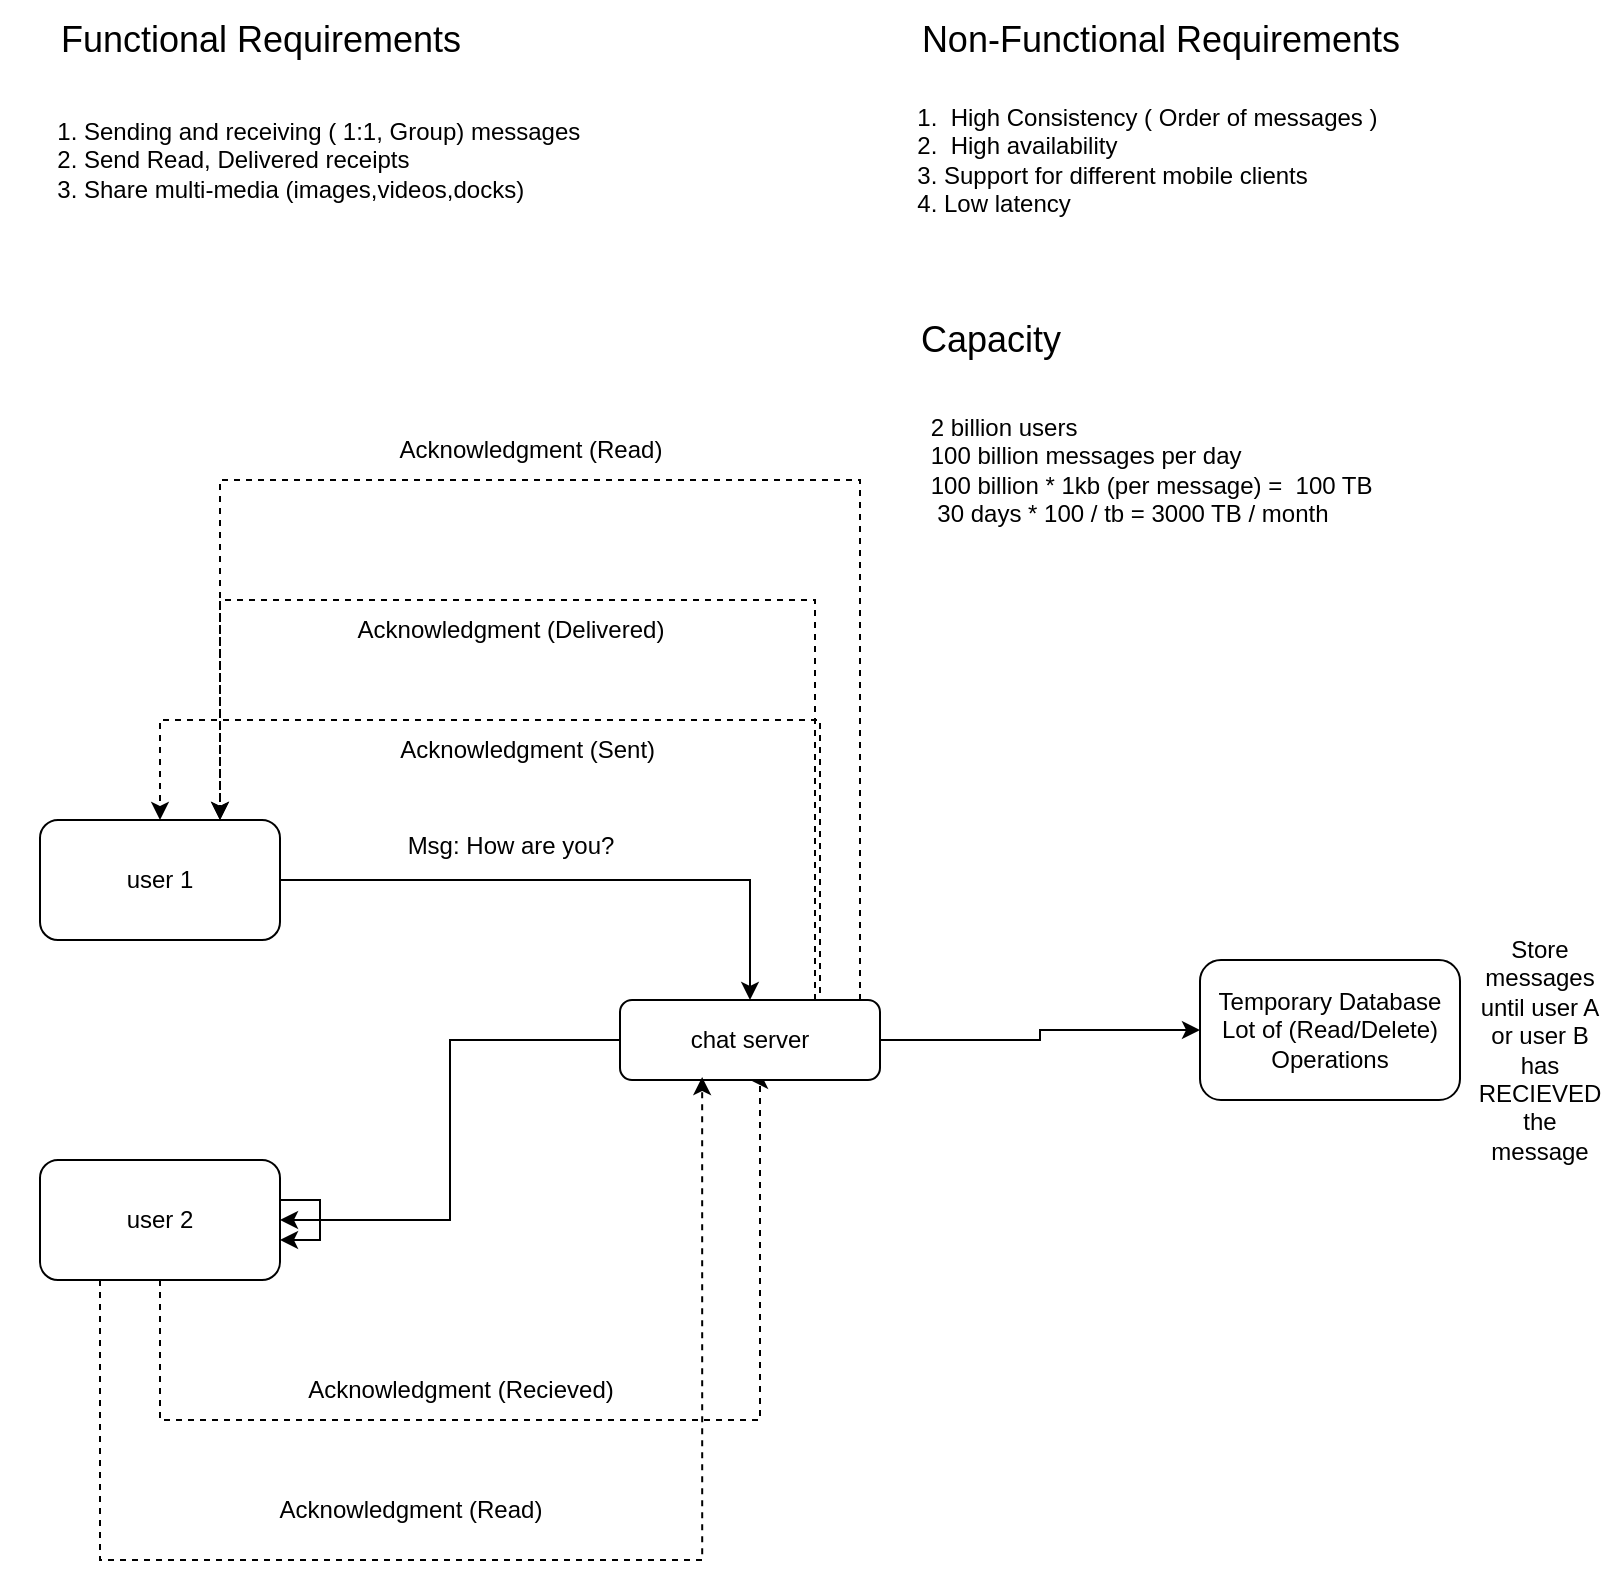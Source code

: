 <mxfile version="23.1.1" type="github">
  <diagram name="Page-1" id="kY52hed1gPfC5JKr7Pti">
    <mxGraphModel dx="2607" dy="1065" grid="1" gridSize="10" guides="1" tooltips="1" connect="1" arrows="1" fold="1" page="1" pageScale="1" pageWidth="827" pageHeight="1169" math="0" shadow="0">
      <root>
        <mxCell id="0" />
        <mxCell id="1" parent="0" />
        <mxCell id="-a9tqzKvRjELBJZRUCe9-1" value="&lt;font style=&quot;font-size: 18px;&quot;&gt;Functional Requirements&lt;/font&gt;" style="text;html=1;align=center;verticalAlign=middle;resizable=0;points=[];autosize=1;strokeColor=none;fillColor=none;" vertex="1" parent="1">
          <mxGeometry x="40" y="40" width="220" height="40" as="geometry" />
        </mxCell>
        <mxCell id="-a9tqzKvRjELBJZRUCe9-2" value="&lt;font style=&quot;font-size: 18px;&quot;&gt;Non-Functional Requirements&lt;/font&gt;" style="text;html=1;align=center;verticalAlign=middle;resizable=0;points=[];autosize=1;strokeColor=none;fillColor=none;" vertex="1" parent="1">
          <mxGeometry x="470" y="40" width="260" height="40" as="geometry" />
        </mxCell>
        <mxCell id="-a9tqzKvRjELBJZRUCe9-3" value="&lt;ol&gt;&lt;li&gt;Sending and receiving ( 1:1, Group) messages&lt;/li&gt;&lt;li&gt;Send Read, Delivered receipts&amp;nbsp;&lt;/li&gt;&lt;li style=&quot;&quot;&gt;Share multi-media (images,videos,docks)&lt;/li&gt;&lt;/ol&gt;" style="text;html=1;align=left;verticalAlign=middle;resizable=0;points=[];autosize=1;strokeColor=none;fillColor=none;" vertex="1" parent="1">
          <mxGeometry x="20" y="80" width="310" height="80" as="geometry" />
        </mxCell>
        <mxCell id="-a9tqzKvRjELBJZRUCe9-4" value="&lt;ol&gt;&lt;li&gt;&amp;nbsp;High Consistency ( Order of messages )&amp;nbsp;&lt;/li&gt;&lt;li&gt;&amp;nbsp;High availability&lt;/li&gt;&lt;li&gt;Support for different mobile clients&lt;/li&gt;&lt;li&gt;Low latency&lt;/li&gt;&lt;/ol&gt;" style="text;html=1;align=left;verticalAlign=middle;resizable=0;points=[];autosize=1;strokeColor=none;fillColor=none;" vertex="1" parent="1">
          <mxGeometry x="450" y="70" width="280" height="100" as="geometry" />
        </mxCell>
        <mxCell id="-a9tqzKvRjELBJZRUCe9-6" value="&lt;font style=&quot;font-size: 18px;&quot;&gt;Capacity&lt;/font&gt;" style="text;html=1;align=center;verticalAlign=middle;resizable=0;points=[];autosize=1;strokeColor=none;fillColor=none;" vertex="1" parent="1">
          <mxGeometry x="470" y="190" width="90" height="40" as="geometry" />
        </mxCell>
        <mxCell id="-a9tqzKvRjELBJZRUCe9-7" value="&amp;nbsp; &amp;nbsp; &amp;nbsp; &amp;nbsp; &amp;nbsp; 2 billion users&lt;br&gt;&amp;nbsp; &amp;nbsp; &amp;nbsp; &amp;nbsp; &amp;nbsp; 100 billion messages per day&lt;br&gt;&amp;nbsp; &amp;nbsp; &amp;nbsp; &amp;nbsp; &amp;nbsp; 100 billion * 1kb (per message) =&amp;nbsp; 100 TB&lt;br&gt;&amp;nbsp; &amp;nbsp; &amp;nbsp; &amp;nbsp; &amp;nbsp; &amp;nbsp;30 days * 100 / tb = 3000 TB / month&amp;nbsp;" style="text;html=1;align=left;verticalAlign=middle;resizable=0;points=[];autosize=1;strokeColor=none;fillColor=none;" vertex="1" parent="1">
          <mxGeometry x="450" y="240" width="280" height="70" as="geometry" />
        </mxCell>
        <mxCell id="-a9tqzKvRjELBJZRUCe9-12" style="edgeStyle=orthogonalEdgeStyle;rounded=0;orthogonalLoop=1;jettySize=auto;html=1;" edge="1" parent="1" source="-a9tqzKvRjELBJZRUCe9-9" target="-a9tqzKvRjELBJZRUCe9-11">
          <mxGeometry relative="1" as="geometry" />
        </mxCell>
        <mxCell id="-a9tqzKvRjELBJZRUCe9-9" value="user 1" style="rounded=1;whiteSpace=wrap;html=1;" vertex="1" parent="1">
          <mxGeometry x="40" y="450" width="120" height="60" as="geometry" />
        </mxCell>
        <mxCell id="-a9tqzKvRjELBJZRUCe9-21" style="edgeStyle=orthogonalEdgeStyle;rounded=0;orthogonalLoop=1;jettySize=auto;html=1;entryX=0.5;entryY=1;entryDx=0;entryDy=0;dashed=1;" edge="1" parent="1" source="-a9tqzKvRjELBJZRUCe9-10" target="-a9tqzKvRjELBJZRUCe9-11">
          <mxGeometry relative="1" as="geometry">
            <Array as="points">
              <mxPoint x="100" y="750" />
              <mxPoint x="400" y="750" />
            </Array>
          </mxGeometry>
        </mxCell>
        <mxCell id="-a9tqzKvRjELBJZRUCe9-10" value="user 2" style="rounded=1;whiteSpace=wrap;html=1;" vertex="1" parent="1">
          <mxGeometry x="40" y="620" width="120" height="60" as="geometry" />
        </mxCell>
        <mxCell id="-a9tqzKvRjELBJZRUCe9-13" style="edgeStyle=orthogonalEdgeStyle;rounded=0;orthogonalLoop=1;jettySize=auto;html=1;entryX=1;entryY=0.5;entryDx=0;entryDy=0;" edge="1" parent="1" source="-a9tqzKvRjELBJZRUCe9-11" target="-a9tqzKvRjELBJZRUCe9-10">
          <mxGeometry relative="1" as="geometry" />
        </mxCell>
        <mxCell id="-a9tqzKvRjELBJZRUCe9-16" style="edgeStyle=orthogonalEdgeStyle;rounded=0;orthogonalLoop=1;jettySize=auto;html=1;" edge="1" parent="1" source="-a9tqzKvRjELBJZRUCe9-11" target="-a9tqzKvRjELBJZRUCe9-15">
          <mxGeometry relative="1" as="geometry" />
        </mxCell>
        <mxCell id="-a9tqzKvRjELBJZRUCe9-18" style="edgeStyle=orthogonalEdgeStyle;rounded=0;orthogonalLoop=1;jettySize=auto;html=1;exitX=0.75;exitY=0;exitDx=0;exitDy=0;entryX=0.5;entryY=0;entryDx=0;entryDy=0;dashed=1;" edge="1" parent="1" source="-a9tqzKvRjELBJZRUCe9-11" target="-a9tqzKvRjELBJZRUCe9-9">
          <mxGeometry relative="1" as="geometry">
            <Array as="points">
              <mxPoint x="430" y="400" />
              <mxPoint x="100" y="400" />
            </Array>
          </mxGeometry>
        </mxCell>
        <mxCell id="-a9tqzKvRjELBJZRUCe9-23" style="edgeStyle=orthogonalEdgeStyle;rounded=0;orthogonalLoop=1;jettySize=auto;html=1;exitX=0.75;exitY=0;exitDx=0;exitDy=0;entryX=0.75;entryY=0;entryDx=0;entryDy=0;dashed=1;" edge="1" parent="1" source="-a9tqzKvRjELBJZRUCe9-11" target="-a9tqzKvRjELBJZRUCe9-9">
          <mxGeometry relative="1" as="geometry">
            <Array as="points">
              <mxPoint x="428" y="340" />
              <mxPoint x="130" y="340" />
            </Array>
          </mxGeometry>
        </mxCell>
        <mxCell id="-a9tqzKvRjELBJZRUCe9-34" style="edgeStyle=orthogonalEdgeStyle;rounded=0;orthogonalLoop=1;jettySize=auto;html=1;entryX=0.75;entryY=0;entryDx=0;entryDy=0;dashed=1;" edge="1" parent="1" source="-a9tqzKvRjELBJZRUCe9-11" target="-a9tqzKvRjELBJZRUCe9-9">
          <mxGeometry relative="1" as="geometry">
            <Array as="points">
              <mxPoint x="450" y="280" />
              <mxPoint x="130" y="280" />
            </Array>
          </mxGeometry>
        </mxCell>
        <mxCell id="-a9tqzKvRjELBJZRUCe9-11" value="chat server" style="rounded=1;whiteSpace=wrap;html=1;" vertex="1" parent="1">
          <mxGeometry x="330" y="540" width="130" height="40" as="geometry" />
        </mxCell>
        <mxCell id="-a9tqzKvRjELBJZRUCe9-14" style="edgeStyle=orthogonalEdgeStyle;rounded=0;orthogonalLoop=1;jettySize=auto;html=1;exitX=0.5;exitY=1;exitDx=0;exitDy=0;" edge="1" parent="1" source="-a9tqzKvRjELBJZRUCe9-9" target="-a9tqzKvRjELBJZRUCe9-9">
          <mxGeometry relative="1" as="geometry" />
        </mxCell>
        <mxCell id="-a9tqzKvRjELBJZRUCe9-15" value="Temporary Database&lt;br&gt;Lot of (Read/Delete)&lt;br&gt;Operations" style="rounded=1;whiteSpace=wrap;html=1;" vertex="1" parent="1">
          <mxGeometry x="620" y="520" width="130" height="70" as="geometry" />
        </mxCell>
        <mxCell id="-a9tqzKvRjELBJZRUCe9-17" value="Msg: How are you?" style="text;html=1;align=center;verticalAlign=middle;resizable=0;points=[];autosize=1;strokeColor=none;fillColor=none;" vertex="1" parent="1">
          <mxGeometry x="210" y="448" width="130" height="30" as="geometry" />
        </mxCell>
        <mxCell id="-a9tqzKvRjELBJZRUCe9-19" value="Acknowledgment (Sent)&amp;nbsp;" style="text;html=1;align=center;verticalAlign=middle;resizable=0;points=[];autosize=1;strokeColor=none;fillColor=none;" vertex="1" parent="1">
          <mxGeometry x="210" y="400" width="150" height="30" as="geometry" />
        </mxCell>
        <mxCell id="-a9tqzKvRjELBJZRUCe9-22" value="Acknowledgment&amp;nbsp;(Recieved)" style="text;html=1;align=center;verticalAlign=middle;resizable=0;points=[];autosize=1;strokeColor=none;fillColor=none;" vertex="1" parent="1">
          <mxGeometry x="160" y="720" width="180" height="30" as="geometry" />
        </mxCell>
        <mxCell id="-a9tqzKvRjELBJZRUCe9-24" value="Acknowledgment (Delivered)" style="text;html=1;align=center;verticalAlign=middle;resizable=0;points=[];autosize=1;strokeColor=none;fillColor=none;" vertex="1" parent="1">
          <mxGeometry x="185" y="340" width="180" height="30" as="geometry" />
        </mxCell>
        <mxCell id="-a9tqzKvRjELBJZRUCe9-26" style="edgeStyle=orthogonalEdgeStyle;rounded=0;orthogonalLoop=1;jettySize=auto;html=1;" edge="1" parent="1" source="-a9tqzKvRjELBJZRUCe9-10" target="-a9tqzKvRjELBJZRUCe9-10">
          <mxGeometry relative="1" as="geometry" />
        </mxCell>
        <mxCell id="-a9tqzKvRjELBJZRUCe9-27" style="edgeStyle=orthogonalEdgeStyle;rounded=0;orthogonalLoop=1;jettySize=auto;html=1;exitX=0.25;exitY=1;exitDx=0;exitDy=0;entryX=0.316;entryY=0.964;entryDx=0;entryDy=0;entryPerimeter=0;dashed=1;" edge="1" parent="1" source="-a9tqzKvRjELBJZRUCe9-10" target="-a9tqzKvRjELBJZRUCe9-11">
          <mxGeometry relative="1" as="geometry">
            <Array as="points">
              <mxPoint x="70" y="820" />
              <mxPoint x="371" y="820" />
            </Array>
          </mxGeometry>
        </mxCell>
        <mxCell id="-a9tqzKvRjELBJZRUCe9-28" value="Acknowledgment&amp;nbsp;(Read)" style="text;html=1;align=center;verticalAlign=middle;resizable=0;points=[];autosize=1;strokeColor=none;fillColor=none;" vertex="1" parent="1">
          <mxGeometry x="150" y="780" width="150" height="30" as="geometry" />
        </mxCell>
        <mxCell id="-a9tqzKvRjELBJZRUCe9-31" value="Acknowledgment&amp;nbsp;(Read)" style="text;html=1;align=center;verticalAlign=middle;resizable=0;points=[];autosize=1;strokeColor=none;fillColor=none;" vertex="1" parent="1">
          <mxGeometry x="210" y="250" width="150" height="30" as="geometry" />
        </mxCell>
        <mxCell id="-a9tqzKvRjELBJZRUCe9-35" value="Store messages until user A or user B has RECIEVED the message" style="text;html=1;strokeColor=none;fillColor=none;align=center;verticalAlign=middle;whiteSpace=wrap;rounded=0;" vertex="1" parent="1">
          <mxGeometry x="760" y="550" width="60" height="30" as="geometry" />
        </mxCell>
      </root>
    </mxGraphModel>
  </diagram>
</mxfile>
